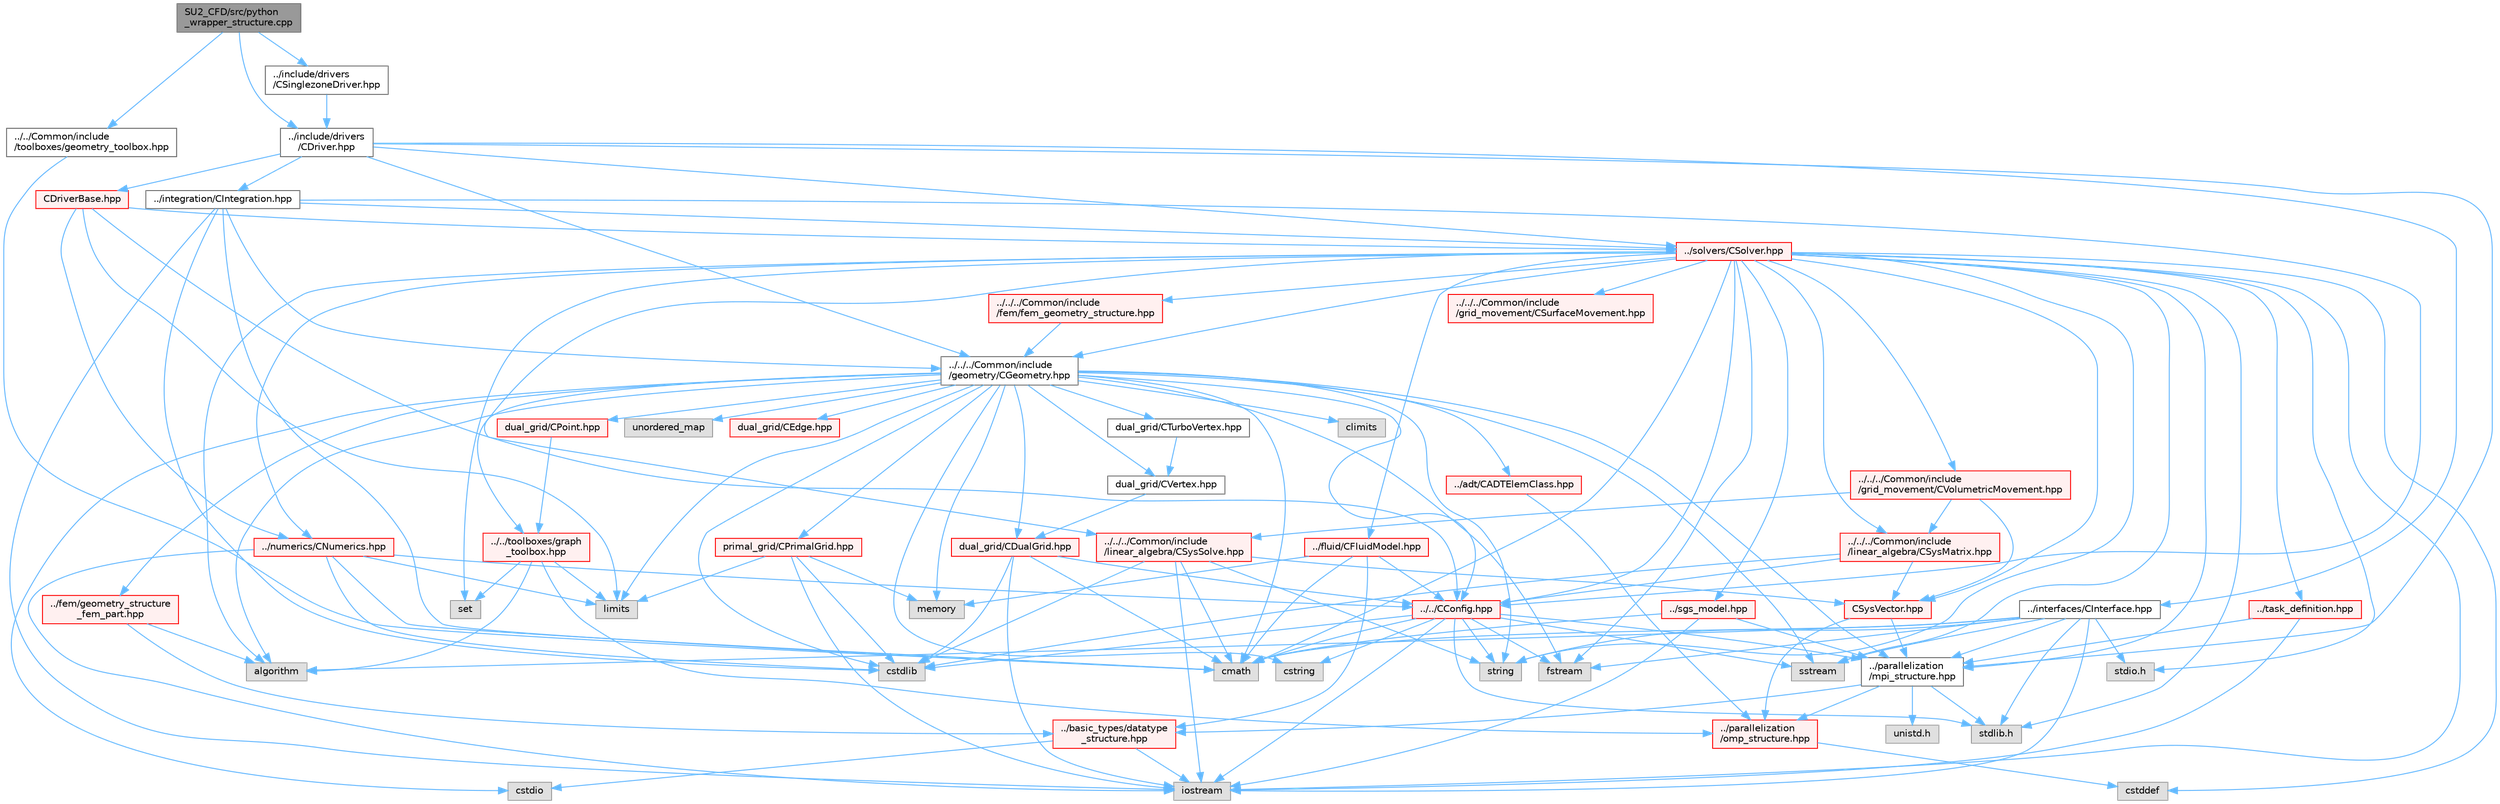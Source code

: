 digraph "SU2_CFD/src/python_wrapper_structure.cpp"
{
 // LATEX_PDF_SIZE
  bgcolor="transparent";
  edge [fontname=Helvetica,fontsize=10,labelfontname=Helvetica,labelfontsize=10];
  node [fontname=Helvetica,fontsize=10,shape=box,height=0.2,width=0.4];
  Node1 [id="Node000001",label="SU2_CFD/src/python\l_wrapper_structure.cpp",height=0.2,width=0.4,color="gray40", fillcolor="grey60", style="filled", fontcolor="black",tooltip="Driver subroutines that are used by the Python wrapper. Those routines are usually called from an ext..."];
  Node1 -> Node2 [id="edge1_Node000001_Node000002",color="steelblue1",style="solid",tooltip=" "];
  Node2 [id="Node000002",label="../../Common/include\l/toolboxes/geometry_toolbox.hpp",height=0.2,width=0.4,color="grey40", fillcolor="white", style="filled",URL="$geometry__toolbox_8hpp.html",tooltip="Collection of common lightweight geometry-oriented methods."];
  Node2 -> Node3 [id="edge2_Node000002_Node000003",color="steelblue1",style="solid",tooltip=" "];
  Node3 [id="Node000003",label="cmath",height=0.2,width=0.4,color="grey60", fillcolor="#E0E0E0", style="filled",tooltip=" "];
  Node1 -> Node4 [id="edge3_Node000001_Node000004",color="steelblue1",style="solid",tooltip=" "];
  Node4 [id="Node000004",label="../include/drivers\l/CDriver.hpp",height=0.2,width=0.4,color="grey40", fillcolor="white", style="filled",URL="$CDriver_8hpp.html",tooltip="Headers of the main subroutines for driving single or multi-zone problems. The subroutines and functi..."];
  Node4 -> Node5 [id="edge4_Node000004_Node000005",color="steelblue1",style="solid",tooltip=" "];
  Node5 [id="Node000005",label="../../../Common/include\l/geometry/CGeometry.hpp",height=0.2,width=0.4,color="grey40", fillcolor="white", style="filled",URL="$CGeometry_8hpp.html",tooltip="Headers of the main subroutines for creating the geometrical structure. The subroutines and functions..."];
  Node5 -> Node6 [id="edge5_Node000005_Node000006",color="steelblue1",style="solid",tooltip=" "];
  Node6 [id="Node000006",label="limits",height=0.2,width=0.4,color="grey60", fillcolor="#E0E0E0", style="filled",tooltip=" "];
  Node5 -> Node7 [id="edge6_Node000005_Node000007",color="steelblue1",style="solid",tooltip=" "];
  Node7 [id="Node000007",label="../parallelization\l/mpi_structure.hpp",height=0.2,width=0.4,color="grey40", fillcolor="white", style="filled",URL="$mpi__structure_8hpp.html",tooltip="Headers of the mpi interface for generalized datatypes. The subroutines and functions are in the mpi_..."];
  Node7 -> Node8 [id="edge7_Node000007_Node000008",color="steelblue1",style="solid",tooltip=" "];
  Node8 [id="Node000008",label="stdlib.h",height=0.2,width=0.4,color="grey60", fillcolor="#E0E0E0", style="filled",tooltip=" "];
  Node7 -> Node9 [id="edge8_Node000007_Node000009",color="steelblue1",style="solid",tooltip=" "];
  Node9 [id="Node000009",label="../basic_types/datatype\l_structure.hpp",height=0.2,width=0.4,color="red", fillcolor="#FFF0F0", style="filled",URL="$datatype__structure_8hpp.html",tooltip="Headers for generalized datatypes, defines an interface for AD types."];
  Node9 -> Node10 [id="edge9_Node000009_Node000010",color="steelblue1",style="solid",tooltip=" "];
  Node10 [id="Node000010",label="iostream",height=0.2,width=0.4,color="grey60", fillcolor="#E0E0E0", style="filled",tooltip=" "];
  Node9 -> Node12 [id="edge10_Node000009_Node000012",color="steelblue1",style="solid",tooltip=" "];
  Node12 [id="Node000012",label="cstdio",height=0.2,width=0.4,color="grey60", fillcolor="#E0E0E0", style="filled",tooltip=" "];
  Node7 -> Node19 [id="edge11_Node000007_Node000019",color="steelblue1",style="solid",tooltip=" "];
  Node19 [id="Node000019",label="unistd.h",height=0.2,width=0.4,color="grey60", fillcolor="#E0E0E0", style="filled",tooltip=" "];
  Node7 -> Node16 [id="edge12_Node000007_Node000016",color="steelblue1",style="solid",tooltip=" "];
  Node16 [id="Node000016",label="../parallelization\l/omp_structure.hpp",height=0.2,width=0.4,color="red", fillcolor="#FFF0F0", style="filled",URL="$omp__structure_8hpp.html",tooltip="OpenMP interface header, provides compatibility functions if the code is built without OpenMP support..."];
  Node16 -> Node17 [id="edge13_Node000016_Node000017",color="steelblue1",style="solid",tooltip=" "];
  Node17 [id="Node000017",label="cstddef",height=0.2,width=0.4,color="grey60", fillcolor="#E0E0E0", style="filled",tooltip=" "];
  Node5 -> Node20 [id="edge14_Node000005_Node000020",color="steelblue1",style="solid",tooltip=" "];
  Node20 [id="Node000020",label="string",height=0.2,width=0.4,color="grey60", fillcolor="#E0E0E0", style="filled",tooltip=" "];
  Node5 -> Node21 [id="edge15_Node000005_Node000021",color="steelblue1",style="solid",tooltip=" "];
  Node21 [id="Node000021",label="fstream",height=0.2,width=0.4,color="grey60", fillcolor="#E0E0E0", style="filled",tooltip=" "];
  Node5 -> Node22 [id="edge16_Node000005_Node000022",color="steelblue1",style="solid",tooltip=" "];
  Node22 [id="Node000022",label="sstream",height=0.2,width=0.4,color="grey60", fillcolor="#E0E0E0", style="filled",tooltip=" "];
  Node5 -> Node3 [id="edge17_Node000005_Node000003",color="steelblue1",style="solid",tooltip=" "];
  Node5 -> Node23 [id="edge18_Node000005_Node000023",color="steelblue1",style="solid",tooltip=" "];
  Node23 [id="Node000023",label="algorithm",height=0.2,width=0.4,color="grey60", fillcolor="#E0E0E0", style="filled",tooltip=" "];
  Node5 -> Node24 [id="edge19_Node000005_Node000024",color="steelblue1",style="solid",tooltip=" "];
  Node24 [id="Node000024",label="cstring",height=0.2,width=0.4,color="grey60", fillcolor="#E0E0E0", style="filled",tooltip=" "];
  Node5 -> Node12 [id="edge20_Node000005_Node000012",color="steelblue1",style="solid",tooltip=" "];
  Node5 -> Node25 [id="edge21_Node000005_Node000025",color="steelblue1",style="solid",tooltip=" "];
  Node25 [id="Node000025",label="cstdlib",height=0.2,width=0.4,color="grey60", fillcolor="#E0E0E0", style="filled",tooltip=" "];
  Node5 -> Node26 [id="edge22_Node000005_Node000026",color="steelblue1",style="solid",tooltip=" "];
  Node26 [id="Node000026",label="climits",height=0.2,width=0.4,color="grey60", fillcolor="#E0E0E0", style="filled",tooltip=" "];
  Node5 -> Node27 [id="edge23_Node000005_Node000027",color="steelblue1",style="solid",tooltip=" "];
  Node27 [id="Node000027",label="memory",height=0.2,width=0.4,color="grey60", fillcolor="#E0E0E0", style="filled",tooltip=" "];
  Node5 -> Node28 [id="edge24_Node000005_Node000028",color="steelblue1",style="solid",tooltip=" "];
  Node28 [id="Node000028",label="unordered_map",height=0.2,width=0.4,color="grey60", fillcolor="#E0E0E0", style="filled",tooltip=" "];
  Node5 -> Node29 [id="edge25_Node000005_Node000029",color="steelblue1",style="solid",tooltip=" "];
  Node29 [id="Node000029",label="primal_grid/CPrimalGrid.hpp",height=0.2,width=0.4,color="red", fillcolor="#FFF0F0", style="filled",URL="$CPrimalGrid_8hpp.html",tooltip="Headers of the main subroutines for storing the primal grid structure. The subroutines and functions ..."];
  Node29 -> Node10 [id="edge26_Node000029_Node000010",color="steelblue1",style="solid",tooltip=" "];
  Node29 -> Node6 [id="edge27_Node000029_Node000006",color="steelblue1",style="solid",tooltip=" "];
  Node29 -> Node25 [id="edge28_Node000029_Node000025",color="steelblue1",style="solid",tooltip=" "];
  Node29 -> Node27 [id="edge29_Node000029_Node000027",color="steelblue1",style="solid",tooltip=" "];
  Node5 -> Node34 [id="edge30_Node000005_Node000034",color="steelblue1",style="solid",tooltip=" "];
  Node34 [id="Node000034",label="dual_grid/CDualGrid.hpp",height=0.2,width=0.4,color="red", fillcolor="#FFF0F0", style="filled",URL="$CDualGrid_8hpp.html",tooltip="Headers of the main subroutines for doing the complete dual grid structure. The subroutines and funct..."];
  Node34 -> Node3 [id="edge31_Node000034_Node000003",color="steelblue1",style="solid",tooltip=" "];
  Node34 -> Node10 [id="edge32_Node000034_Node000010",color="steelblue1",style="solid",tooltip=" "];
  Node34 -> Node25 [id="edge33_Node000034_Node000025",color="steelblue1",style="solid",tooltip=" "];
  Node34 -> Node35 [id="edge34_Node000034_Node000035",color="steelblue1",style="solid",tooltip=" "];
  Node35 [id="Node000035",label="../../CConfig.hpp",height=0.2,width=0.4,color="red", fillcolor="#FFF0F0", style="filled",URL="$CConfig_8hpp.html",tooltip="All the information about the definition of the physical problem. The subroutines and functions are i..."];
  Node35 -> Node7 [id="edge35_Node000035_Node000007",color="steelblue1",style="solid",tooltip=" "];
  Node35 -> Node10 [id="edge36_Node000035_Node000010",color="steelblue1",style="solid",tooltip=" "];
  Node35 -> Node25 [id="edge37_Node000035_Node000025",color="steelblue1",style="solid",tooltip=" "];
  Node35 -> Node21 [id="edge38_Node000035_Node000021",color="steelblue1",style="solid",tooltip=" "];
  Node35 -> Node22 [id="edge39_Node000035_Node000022",color="steelblue1",style="solid",tooltip=" "];
  Node35 -> Node20 [id="edge40_Node000035_Node000020",color="steelblue1",style="solid",tooltip=" "];
  Node35 -> Node24 [id="edge41_Node000035_Node000024",color="steelblue1",style="solid",tooltip=" "];
  Node35 -> Node8 [id="edge42_Node000035_Node000008",color="steelblue1",style="solid",tooltip=" "];
  Node35 -> Node3 [id="edge43_Node000035_Node000003",color="steelblue1",style="solid",tooltip=" "];
  Node5 -> Node48 [id="edge44_Node000005_Node000048",color="steelblue1",style="solid",tooltip=" "];
  Node48 [id="Node000048",label="dual_grid/CPoint.hpp",height=0.2,width=0.4,color="red", fillcolor="#FFF0F0", style="filled",URL="$CPoint_8hpp.html",tooltip="Declaration of the point class that stores geometric and adjacency information for dual control volum..."];
  Node48 -> Node49 [id="edge45_Node000048_Node000049",color="steelblue1",style="solid",tooltip=" "];
  Node49 [id="Node000049",label="../../toolboxes/graph\l_toolbox.hpp",height=0.2,width=0.4,color="red", fillcolor="#FFF0F0", style="filled",URL="$graph__toolbox_8hpp.html",tooltip="Functions and classes to build/represent sparse graphs or sparse patterns."];
  Node49 -> Node16 [id="edge46_Node000049_Node000016",color="steelblue1",style="solid",tooltip=" "];
  Node49 -> Node50 [id="edge47_Node000049_Node000050",color="steelblue1",style="solid",tooltip=" "];
  Node50 [id="Node000050",label="set",height=0.2,width=0.4,color="grey60", fillcolor="#E0E0E0", style="filled",tooltip=" "];
  Node49 -> Node6 [id="edge48_Node000049_Node000006",color="steelblue1",style="solid",tooltip=" "];
  Node49 -> Node23 [id="edge49_Node000049_Node000023",color="steelblue1",style="solid",tooltip=" "];
  Node5 -> Node53 [id="edge50_Node000005_Node000053",color="steelblue1",style="solid",tooltip=" "];
  Node53 [id="Node000053",label="dual_grid/CEdge.hpp",height=0.2,width=0.4,color="red", fillcolor="#FFF0F0", style="filled",URL="$CEdge_8hpp.html",tooltip="Declaration of the edge class CEdge.cpp file."];
  Node5 -> Node54 [id="edge51_Node000005_Node000054",color="steelblue1",style="solid",tooltip=" "];
  Node54 [id="Node000054",label="dual_grid/CVertex.hpp",height=0.2,width=0.4,color="grey40", fillcolor="white", style="filled",URL="$CVertex_8hpp.html",tooltip="Headers of the main subroutines for doing the complete dual grid structure. The subroutines and funct..."];
  Node54 -> Node34 [id="edge52_Node000054_Node000034",color="steelblue1",style="solid",tooltip=" "];
  Node5 -> Node55 [id="edge53_Node000005_Node000055",color="steelblue1",style="solid",tooltip=" "];
  Node55 [id="Node000055",label="dual_grid/CTurboVertex.hpp",height=0.2,width=0.4,color="grey40", fillcolor="white", style="filled",URL="$CTurboVertex_8hpp.html",tooltip="Headers of the main subroutines for doing the complete dual grid structure. The subroutines and funct..."];
  Node55 -> Node54 [id="edge54_Node000055_Node000054",color="steelblue1",style="solid",tooltip=" "];
  Node5 -> Node35 [id="edge55_Node000005_Node000035",color="steelblue1",style="solid",tooltip=" "];
  Node5 -> Node56 [id="edge56_Node000005_Node000056",color="steelblue1",style="solid",tooltip=" "];
  Node56 [id="Node000056",label="../fem/geometry_structure\l_fem_part.hpp",height=0.2,width=0.4,color="red", fillcolor="#FFF0F0", style="filled",URL="$geometry__structure__fem__part_8hpp.html",tooltip="Helper classes for the Fluid FEM solver."];
  Node56 -> Node9 [id="edge57_Node000056_Node000009",color="steelblue1",style="solid",tooltip=" "];
  Node56 -> Node23 [id="edge58_Node000056_Node000023",color="steelblue1",style="solid",tooltip=" "];
  Node5 -> Node49 [id="edge59_Node000005_Node000049",color="steelblue1",style="solid",tooltip=" "];
  Node5 -> Node57 [id="edge60_Node000005_Node000057",color="steelblue1",style="solid",tooltip=" "];
  Node57 [id="Node000057",label="../adt/CADTElemClass.hpp",height=0.2,width=0.4,color="red", fillcolor="#FFF0F0", style="filled",URL="$CADTElemClass_8hpp.html",tooltip="Class for storing an ADT of (linear) elements in an arbitrary number of dimensions."];
  Node57 -> Node16 [id="edge61_Node000057_Node000016",color="steelblue1",style="solid",tooltip=" "];
  Node4 -> Node7 [id="edge62_Node000004_Node000007",color="steelblue1",style="solid",tooltip=" "];
  Node4 -> Node61 [id="edge63_Node000004_Node000061",color="steelblue1",style="solid",tooltip=" "];
  Node61 [id="Node000061",label="../integration/CIntegration.hpp",height=0.2,width=0.4,color="grey40", fillcolor="white", style="filled",URL="$CIntegration_8hpp.html",tooltip="Declaration of the main routines to orchestrate space and time integration."];
  Node61 -> Node3 [id="edge64_Node000061_Node000003",color="steelblue1",style="solid",tooltip=" "];
  Node61 -> Node10 [id="edge65_Node000061_Node000010",color="steelblue1",style="solid",tooltip=" "];
  Node61 -> Node25 [id="edge66_Node000061_Node000025",color="steelblue1",style="solid",tooltip=" "];
  Node61 -> Node62 [id="edge67_Node000061_Node000062",color="steelblue1",style="solid",tooltip=" "];
  Node62 [id="Node000062",label="../solvers/CSolver.hpp",height=0.2,width=0.4,color="red", fillcolor="#FFF0F0", style="filled",URL="$CSolver_8hpp.html",tooltip="Headers of the CSolver class which is inherited by all of the other solvers."];
  Node62 -> Node7 [id="edge68_Node000062_Node000007",color="steelblue1",style="solid",tooltip=" "];
  Node62 -> Node3 [id="edge69_Node000062_Node000003",color="steelblue1",style="solid",tooltip=" "];
  Node62 -> Node17 [id="edge70_Node000062_Node000017",color="steelblue1",style="solid",tooltip=" "];
  Node62 -> Node20 [id="edge71_Node000062_Node000020",color="steelblue1",style="solid",tooltip=" "];
  Node62 -> Node21 [id="edge72_Node000062_Node000021",color="steelblue1",style="solid",tooltip=" "];
  Node62 -> Node22 [id="edge73_Node000062_Node000022",color="steelblue1",style="solid",tooltip=" "];
  Node62 -> Node23 [id="edge74_Node000062_Node000023",color="steelblue1",style="solid",tooltip=" "];
  Node62 -> Node10 [id="edge75_Node000062_Node000010",color="steelblue1",style="solid",tooltip=" "];
  Node62 -> Node50 [id="edge76_Node000062_Node000050",color="steelblue1",style="solid",tooltip=" "];
  Node62 -> Node8 [id="edge77_Node000062_Node000008",color="steelblue1",style="solid",tooltip=" "];
  Node62 -> Node63 [id="edge78_Node000062_Node000063",color="steelblue1",style="solid",tooltip=" "];
  Node63 [id="Node000063",label="stdio.h",height=0.2,width=0.4,color="grey60", fillcolor="#E0E0E0", style="filled",tooltip=" "];
  Node62 -> Node64 [id="edge79_Node000062_Node000064",color="steelblue1",style="solid",tooltip=" "];
  Node64 [id="Node000064",label="../fluid/CFluidModel.hpp",height=0.2,width=0.4,color="red", fillcolor="#FFF0F0", style="filled",URL="$CFluidModel_8hpp.html",tooltip="Defines the main fluid model class for thermophysical properties."];
  Node64 -> Node3 [id="edge80_Node000064_Node000003",color="steelblue1",style="solid",tooltip=" "];
  Node64 -> Node27 [id="edge81_Node000064_Node000027",color="steelblue1",style="solid",tooltip=" "];
  Node64 -> Node35 [id="edge82_Node000064_Node000035",color="steelblue1",style="solid",tooltip=" "];
  Node64 -> Node9 [id="edge83_Node000064_Node000009",color="steelblue1",style="solid",tooltip=" "];
  Node62 -> Node68 [id="edge84_Node000062_Node000068",color="steelblue1",style="solid",tooltip=" "];
  Node68 [id="Node000068",label="../task_definition.hpp",height=0.2,width=0.4,color="red", fillcolor="#FFF0F0", style="filled",URL="$task__definition_8hpp.html",tooltip="Header of the task definition class for the SU2 solvers."];
  Node68 -> Node7 [id="edge85_Node000068_Node000007",color="steelblue1",style="solid",tooltip=" "];
  Node68 -> Node10 [id="edge86_Node000068_Node000010",color="steelblue1",style="solid",tooltip=" "];
  Node62 -> Node70 [id="edge87_Node000062_Node000070",color="steelblue1",style="solid",tooltip=" "];
  Node70 [id="Node000070",label="../numerics/CNumerics.hpp",height=0.2,width=0.4,color="red", fillcolor="#FFF0F0", style="filled",URL="$CNumerics_8hpp.html",tooltip="Declaration of the base numerics class, the implementation is in the CNumerics.cpp file."];
  Node70 -> Node3 [id="edge88_Node000070_Node000003",color="steelblue1",style="solid",tooltip=" "];
  Node70 -> Node10 [id="edge89_Node000070_Node000010",color="steelblue1",style="solid",tooltip=" "];
  Node70 -> Node6 [id="edge90_Node000070_Node000006",color="steelblue1",style="solid",tooltip=" "];
  Node70 -> Node25 [id="edge91_Node000070_Node000025",color="steelblue1",style="solid",tooltip=" "];
  Node70 -> Node35 [id="edge92_Node000070_Node000035",color="steelblue1",style="solid",tooltip=" "];
  Node62 -> Node72 [id="edge93_Node000062_Node000072",color="steelblue1",style="solid",tooltip=" "];
  Node72 [id="Node000072",label="../sgs_model.hpp",height=0.2,width=0.4,color="red", fillcolor="#FFF0F0", style="filled",URL="$sgs__model_8hpp.html",tooltip="Headers of the LES subgrid scale models of the SU2 solvers."];
  Node72 -> Node7 [id="edge94_Node000072_Node000007",color="steelblue1",style="solid",tooltip=" "];
  Node72 -> Node10 [id="edge95_Node000072_Node000010",color="steelblue1",style="solid",tooltip=" "];
  Node72 -> Node3 [id="edge96_Node000072_Node000003",color="steelblue1",style="solid",tooltip=" "];
  Node62 -> Node74 [id="edge97_Node000062_Node000074",color="steelblue1",style="solid",tooltip=" "];
  Node74 [id="Node000074",label="../../../Common/include\l/fem/fem_geometry_structure.hpp",height=0.2,width=0.4,color="red", fillcolor="#FFF0F0", style="filled",URL="$fem__geometry__structure_8hpp.html",tooltip="Headers of the main subroutines for creating the geometrical structure for the FEM solver...."];
  Node74 -> Node5 [id="edge98_Node000074_Node000005",color="steelblue1",style="solid",tooltip=" "];
  Node62 -> Node5 [id="edge99_Node000062_Node000005",color="steelblue1",style="solid",tooltip=" "];
  Node62 -> Node35 [id="edge100_Node000062_Node000035",color="steelblue1",style="solid",tooltip=" "];
  Node62 -> Node77 [id="edge101_Node000062_Node000077",color="steelblue1",style="solid",tooltip=" "];
  Node77 [id="Node000077",label="../../../Common/include\l/linear_algebra/CSysMatrix.hpp",height=0.2,width=0.4,color="red", fillcolor="#FFF0F0", style="filled",URL="$CSysMatrix_8hpp.html",tooltip="Declaration of the block-sparse matrix class. The implemtation is in CSysMatrix.cpp."];
  Node77 -> Node35 [id="edge102_Node000077_Node000035",color="steelblue1",style="solid",tooltip=" "];
  Node77 -> Node78 [id="edge103_Node000077_Node000078",color="steelblue1",style="solid",tooltip=" "];
  Node78 [id="Node000078",label="CSysVector.hpp",height=0.2,width=0.4,color="red", fillcolor="#FFF0F0", style="filled",URL="$CSysVector_8hpp.html",tooltip="Declararion and inlines of the vector class used in the solution of large, distributed,..."];
  Node78 -> Node7 [id="edge104_Node000078_Node000007",color="steelblue1",style="solid",tooltip=" "];
  Node78 -> Node16 [id="edge105_Node000078_Node000016",color="steelblue1",style="solid",tooltip=" "];
  Node77 -> Node25 [id="edge106_Node000077_Node000025",color="steelblue1",style="solid",tooltip=" "];
  Node62 -> Node78 [id="edge107_Node000062_Node000078",color="steelblue1",style="solid",tooltip=" "];
  Node62 -> Node81 [id="edge108_Node000062_Node000081",color="steelblue1",style="solid",tooltip=" "];
  Node81 [id="Node000081",label="../../../Common/include\l/linear_algebra/CSysSolve.hpp",height=0.2,width=0.4,color="red", fillcolor="#FFF0F0", style="filled",URL="$CSysSolve_8hpp.html",tooltip="Headers for the classes related to linear solvers (CG, FGMRES, etc) The subroutines and functions are..."];
  Node81 -> Node3 [id="edge109_Node000081_Node000003",color="steelblue1",style="solid",tooltip=" "];
  Node81 -> Node10 [id="edge110_Node000081_Node000010",color="steelblue1",style="solid",tooltip=" "];
  Node81 -> Node25 [id="edge111_Node000081_Node000025",color="steelblue1",style="solid",tooltip=" "];
  Node81 -> Node20 [id="edge112_Node000081_Node000020",color="steelblue1",style="solid",tooltip=" "];
  Node81 -> Node78 [id="edge113_Node000081_Node000078",color="steelblue1",style="solid",tooltip=" "];
  Node62 -> Node83 [id="edge114_Node000062_Node000083",color="steelblue1",style="solid",tooltip=" "];
  Node83 [id="Node000083",label="../../../Common/include\l/grid_movement/CSurfaceMovement.hpp",height=0.2,width=0.4,color="red", fillcolor="#FFF0F0", style="filled",URL="$CSurfaceMovement_8hpp.html",tooltip="Headers of the CSurfaceMovement class."];
  Node62 -> Node87 [id="edge115_Node000062_Node000087",color="steelblue1",style="solid",tooltip=" "];
  Node87 [id="Node000087",label="../../../Common/include\l/grid_movement/CVolumetricMovement.hpp",height=0.2,width=0.4,color="red", fillcolor="#FFF0F0", style="filled",URL="$CVolumetricMovement_8hpp.html",tooltip="Headers of the CVolumetricMovement class."];
  Node87 -> Node77 [id="edge116_Node000087_Node000077",color="steelblue1",style="solid",tooltip=" "];
  Node87 -> Node78 [id="edge117_Node000087_Node000078",color="steelblue1",style="solid",tooltip=" "];
  Node87 -> Node81 [id="edge118_Node000087_Node000081",color="steelblue1",style="solid",tooltip=" "];
  Node61 -> Node5 [id="edge119_Node000061_Node000005",color="steelblue1",style="solid",tooltip=" "];
  Node61 -> Node35 [id="edge120_Node000061_Node000035",color="steelblue1",style="solid",tooltip=" "];
  Node4 -> Node91 [id="edge121_Node000004_Node000091",color="steelblue1",style="solid",tooltip=" "];
  Node91 [id="Node000091",label="../interfaces/CInterface.hpp",height=0.2,width=0.4,color="grey40", fillcolor="white", style="filled",URL="$CInterface_8hpp.html",tooltip="Declarations and inlines of the transfer structure. The subroutines and functions are in the physics ..."];
  Node91 -> Node7 [id="edge122_Node000091_Node000007",color="steelblue1",style="solid",tooltip=" "];
  Node91 -> Node3 [id="edge123_Node000091_Node000003",color="steelblue1",style="solid",tooltip=" "];
  Node91 -> Node20 [id="edge124_Node000091_Node000020",color="steelblue1",style="solid",tooltip=" "];
  Node91 -> Node21 [id="edge125_Node000091_Node000021",color="steelblue1",style="solid",tooltip=" "];
  Node91 -> Node22 [id="edge126_Node000091_Node000022",color="steelblue1",style="solid",tooltip=" "];
  Node91 -> Node23 [id="edge127_Node000091_Node000023",color="steelblue1",style="solid",tooltip=" "];
  Node91 -> Node10 [id="edge128_Node000091_Node000010",color="steelblue1",style="solid",tooltip=" "];
  Node91 -> Node8 [id="edge129_Node000091_Node000008",color="steelblue1",style="solid",tooltip=" "];
  Node91 -> Node63 [id="edge130_Node000091_Node000063",color="steelblue1",style="solid",tooltip=" "];
  Node4 -> Node62 [id="edge131_Node000004_Node000062",color="steelblue1",style="solid",tooltip=" "];
  Node4 -> Node92 [id="edge132_Node000004_Node000092",color="steelblue1",style="solid",tooltip=" "];
  Node92 [id="Node000092",label="CDriverBase.hpp",height=0.2,width=0.4,color="red", fillcolor="#FFF0F0", style="filled",URL="$CDriverBase_8hpp.html",tooltip="Base class for all drivers."];
  Node92 -> Node6 [id="edge133_Node000092_Node000006",color="steelblue1",style="solid",tooltip=" "];
  Node92 -> Node35 [id="edge134_Node000092_Node000035",color="steelblue1",style="solid",tooltip=" "];
  Node92 -> Node70 [id="edge135_Node000092_Node000070",color="steelblue1",style="solid",tooltip=" "];
  Node92 -> Node62 [id="edge136_Node000092_Node000062",color="steelblue1",style="solid",tooltip=" "];
  Node1 -> Node100 [id="edge137_Node000001_Node000100",color="steelblue1",style="solid",tooltip=" "];
  Node100 [id="Node000100",label="../include/drivers\l/CSinglezoneDriver.hpp",height=0.2,width=0.4,color="grey40", fillcolor="white", style="filled",URL="$CSinglezoneDriver_8hpp.html",tooltip="Headers of the main subroutines for driving single or multi-zone problems. The subroutines and functi..."];
  Node100 -> Node4 [id="edge138_Node000100_Node000004",color="steelblue1",style="solid",tooltip=" "];
}
